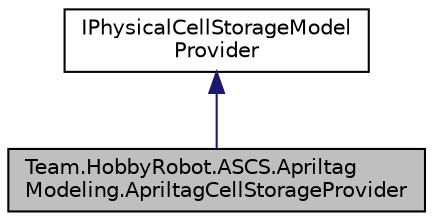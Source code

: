 digraph "Team.HobbyRobot.ASCS.ApriltagModeling.ApriltagCellStorageProvider"
{
 // LATEX_PDF_SIZE
  edge [fontname="Helvetica",fontsize="10",labelfontname="Helvetica",labelfontsize="10"];
  node [fontname="Helvetica",fontsize="10",shape=record];
  Node1 [label="Team.HobbyRobot.ASCS.Apriltag\lModeling.ApriltagCellStorageProvider",height=0.2,width=0.4,color="black", fillcolor="grey75", style="filled", fontcolor="black",tooltip=" "];
  Node2 -> Node1 [dir="back",color="midnightblue",fontsize="10",style="solid",fontname="Helvetica"];
  Node2 [label="IPhysicalCellStorageModel\lProvider",height=0.2,width=0.4,color="black", fillcolor="white", style="filled",URL="$interface_team_1_1_hobby_robot_1_1_a_s_c_s_1_1_cell_storage_1_1_physical_1_1_i_physical_cell_storage_model_provider.html",tooltip=" "];
}
